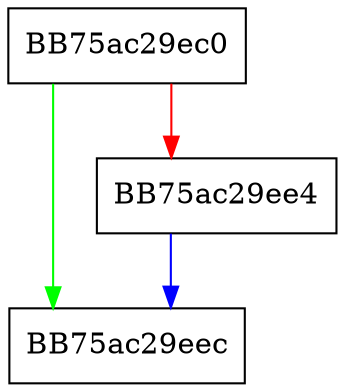 digraph SetSize {
  node [shape="box"];
  graph [splines=ortho];
  BB75ac29ec0 -> BB75ac29eec [color="green"];
  BB75ac29ec0 -> BB75ac29ee4 [color="red"];
  BB75ac29ee4 -> BB75ac29eec [color="blue"];
}